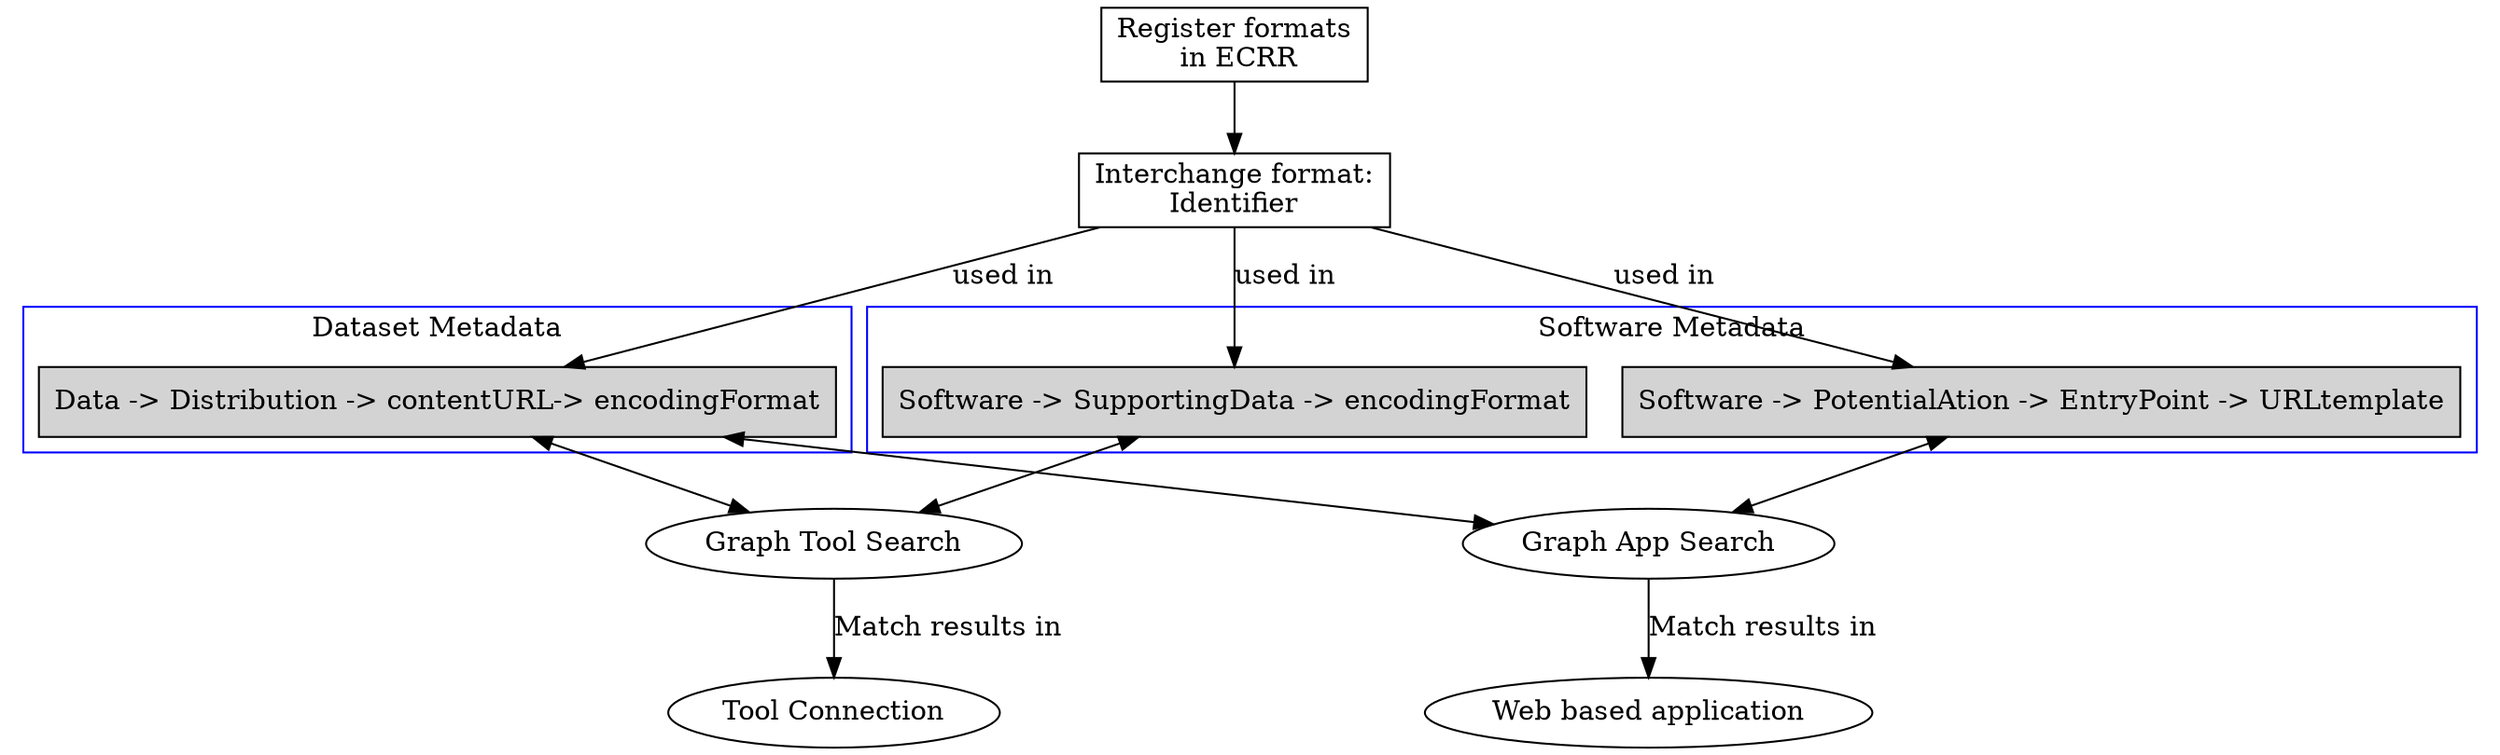 digraph G {


subgraph cluster0 {
node [style=filled];
DDC [label="Data -> Distribution -> contentURL-> encodingFormat", shape="rectangle"];
label = "Dataset Metadata";
color = blue;
}


subgraph cluster1 {
node [style=filled];
SS [label="Software -> SupportingData -> encodingFormat", shape="rectangle"];
SPEU [label="Software -> PotentialAtion -> EntryPoint -> URLtemplate", shape="rectangle"];

label = "Software Metadata";
color=blue
}

interchangeformat -> DDC  [label="used in"];
interchangeformat -> SS  [label="used in"];
interchangeformat -> SPEU  [label="used in"];



# represent a tool match
ToolConnection [label="Tool Connection"]
ToolMatch [label="Graph Tool Search"]
DDC -> ToolMatch [dir="both"]
SS -> ToolMatch [dir="both"]
ToolMatch -> ToolConnection  [label="Match results in"]

# represent a web app match
WebApp [label="Web based application"]
AppMatch [label="Graph App Search"]
DDC -> AppMatch [dir="both"]
SPEU ->  AppMatch [dir="both"]
AppMatch -> WebApp  [label="Match results in"]

start [label="Register formats\n in ECRR",shape=rectangle];
start -> interchangeformat

interchangeformat [label="Interchange format:\nIdentifier",shape=rectangle];

}